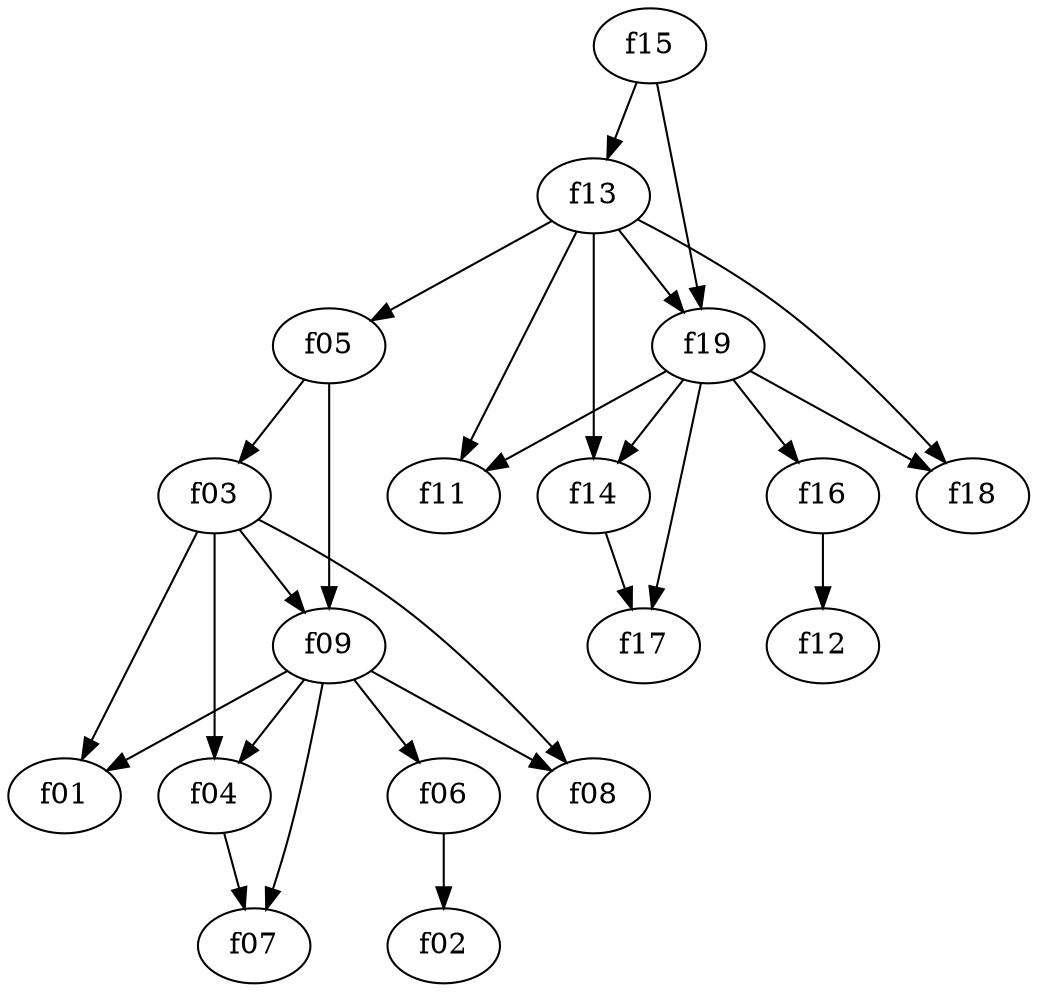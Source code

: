 digraph {
	f01 [label=f01]
	f02 [label=f02]
	f03 [label=f03]
	f04 [label=f04]
	f05 [label=f05]
	f06 [label=f06]
	f07 [label=f07]
	f08 [label=f08]
	f09 [label=f09]
	f11 [label=f11]
	f12 [label=f12]
	f13 [label=f13]
	f14 [label=f14]
	f15 [label=f15]
	f16 [label=f16]
	f17 [label=f17]
	f18 [label=f18]
	f19 [label=f19]
	f09 -> f08
	f09 -> f07
	f09 -> f06
	f09 -> f04
	f09 -> f01
	f04 -> f07
	f05 -> f03
	f05 -> f09
	f03 -> f08
	f03 -> f09
	f03 -> f04
	f03 -> f01
	f19 -> f18
	f19 -> f14
	f19 -> f16
	f19 -> f17
	f19 -> f11
	f06 -> f02
	f15 -> f19
	f15 -> f13
	f16 -> f12
	f13 -> f19
	f13 -> f05
	f13 -> f18
	f13 -> f14
	f13 -> f11
	f14 -> f17
}
